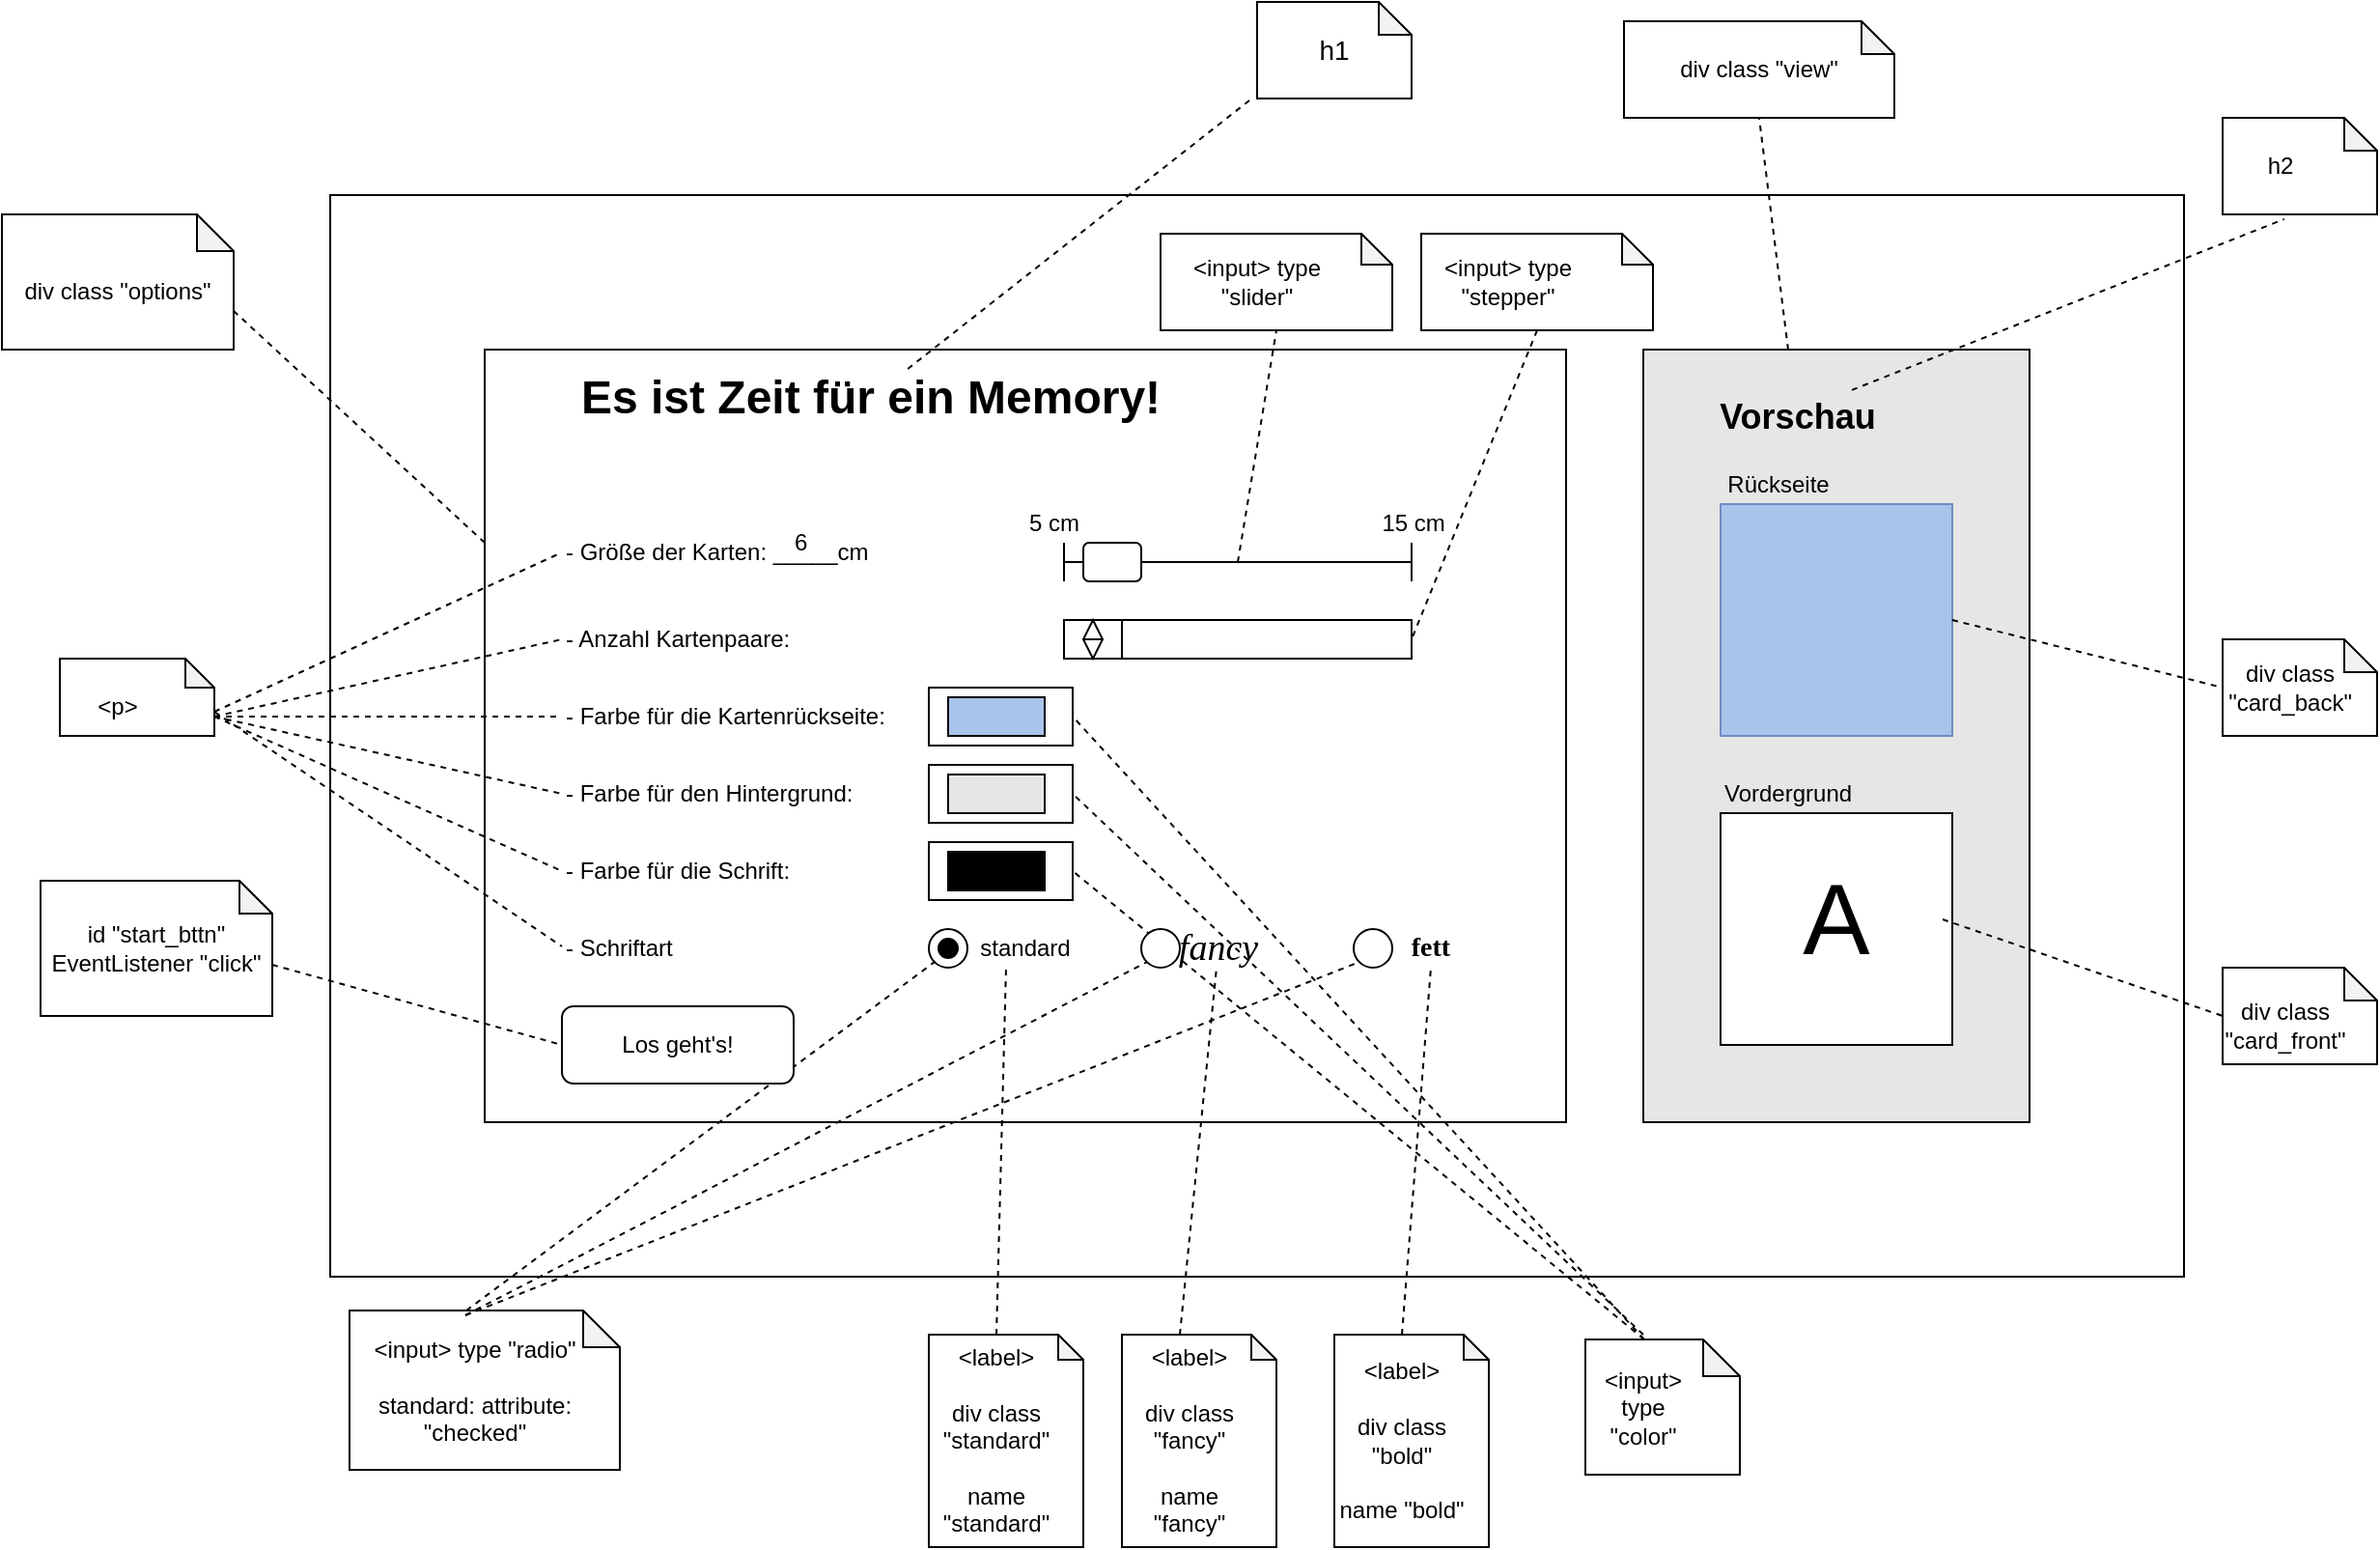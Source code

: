 <mxfile version="14.5.1" type="device"><diagram id="cgXu-8u23irWSiIE--0s" name="Seite-1"><mxGraphModel dx="1024" dy="592" grid="1" gridSize="10" guides="1" tooltips="1" connect="1" arrows="1" fold="1" page="1" pageScale="1" pageWidth="1654" pageHeight="1169" math="0" shadow="0"><root><mxCell id="0"/><mxCell id="1" parent="0"/><mxCell id="zxIdMbEVKsAKlMJbNS49-2" value="" style="rounded=0;whiteSpace=wrap;html=1;fillColor=none;" parent="1" vertex="1"><mxGeometry x="280" y="280" width="560" height="400" as="geometry"/></mxCell><mxCell id="zxIdMbEVKsAKlMJbNS49-1" value="" style="rounded=0;whiteSpace=wrap;html=1;glass=0;fillColor=none;" parent="1" vertex="1"><mxGeometry x="200" y="200" width="960" height="560" as="geometry"/></mxCell><mxCell id="zxIdMbEVKsAKlMJbNS49-3" value="" style="rounded=0;whiteSpace=wrap;html=1;glass=0;fillColor=#E6E6E6;" parent="1" vertex="1"><mxGeometry x="880" y="280" width="200" height="400" as="geometry"/></mxCell><mxCell id="zxIdMbEVKsAKlMJbNS49-4" value="&lt;h1&gt;Es ist Zeit für ein Memory!&lt;/h1&gt;" style="text;html=1;strokeColor=none;fillColor=none;align=center;verticalAlign=middle;whiteSpace=wrap;rounded=0;glass=0;" parent="1" vertex="1"><mxGeometry x="290" y="290" width="380" height="30" as="geometry"/></mxCell><mxCell id="zxIdMbEVKsAKlMJbNS49-5" value="&lt;h2&gt;Vorschau&lt;/h2&gt;" style="text;html=1;strokeColor=none;fillColor=none;align=center;verticalAlign=middle;whiteSpace=wrap;rounded=0;glass=0;" parent="1" vertex="1"><mxGeometry x="860" y="300" width="200" height="30" as="geometry"/></mxCell><mxCell id="zxIdMbEVKsAKlMJbNS49-6" value="- Größe der Karten: _____cm" style="text;html=1;strokeColor=none;fillColor=none;align=left;verticalAlign=middle;whiteSpace=wrap;rounded=0;glass=0;" parent="1" vertex="1"><mxGeometry x="320" y="370" width="200" height="30" as="geometry"/></mxCell><mxCell id="zxIdMbEVKsAKlMJbNS49-7" value="- Anzahl Kartenpaare:" style="text;html=1;strokeColor=none;fillColor=none;align=left;verticalAlign=middle;whiteSpace=wrap;rounded=0;glass=0;" parent="1" vertex="1"><mxGeometry x="320" y="420" width="200" height="20" as="geometry"/></mxCell><mxCell id="zxIdMbEVKsAKlMJbNS49-8" value="- Farbe für die Kartenrückseite:" style="text;html=1;strokeColor=none;fillColor=none;align=left;verticalAlign=middle;whiteSpace=wrap;rounded=0;glass=0;" parent="1" vertex="1"><mxGeometry x="320" y="460" width="200" height="20" as="geometry"/></mxCell><mxCell id="zxIdMbEVKsAKlMJbNS49-9" value="- Farbe für den Hintergrund:" style="text;html=1;strokeColor=none;fillColor=none;align=left;verticalAlign=middle;whiteSpace=wrap;rounded=0;glass=0;" parent="1" vertex="1"><mxGeometry x="320" y="500" width="200" height="20" as="geometry"/></mxCell><mxCell id="zxIdMbEVKsAKlMJbNS49-10" value="- Farbe für die Schrift:" style="text;html=1;strokeColor=none;fillColor=none;align=left;verticalAlign=middle;whiteSpace=wrap;rounded=0;glass=0;" parent="1" vertex="1"><mxGeometry x="320" y="540" width="200" height="20" as="geometry"/></mxCell><mxCell id="zxIdMbEVKsAKlMJbNS49-11" value="- Schriftart" style="text;html=1;strokeColor=none;fillColor=none;align=left;verticalAlign=middle;whiteSpace=wrap;rounded=0;glass=0;" parent="1" vertex="1"><mxGeometry x="320" y="580" width="200" height="20" as="geometry"/></mxCell><mxCell id="zxIdMbEVKsAKlMJbNS49-12" value="standard" style="text;html=1;strokeColor=none;fillColor=none;align=center;verticalAlign=middle;whiteSpace=wrap;rounded=0;glass=0;" parent="1" vertex="1"><mxGeometry x="540" y="580" width="40" height="20" as="geometry"/></mxCell><mxCell id="zxIdMbEVKsAKlMJbNS49-14" value="fett" style="text;html=1;strokeColor=none;fillColor=none;align=center;verticalAlign=middle;whiteSpace=wrap;rounded=0;glass=0;fontFamily=Verdana;fontSize=14;fontStyle=1" parent="1" vertex="1"><mxGeometry x="750" y="580" width="40" height="20" as="geometry"/></mxCell><mxCell id="zxIdMbEVKsAKlMJbNS49-15" value="" style="ellipse;whiteSpace=wrap;html=1;aspect=fixed;glass=0;fontFamily=Verdana;fontSize=14;align=left;" parent="1" vertex="1"><mxGeometry x="510" y="580" width="20" height="20" as="geometry"/></mxCell><mxCell id="zxIdMbEVKsAKlMJbNS49-17" value="" style="ellipse;whiteSpace=wrap;html=1;aspect=fixed;glass=0;fillColor=none;fontFamily=Verdana;fontSize=14;align=left;" parent="1" vertex="1"><mxGeometry x="730" y="580" width="20" height="20" as="geometry"/></mxCell><mxCell id="zxIdMbEVKsAKlMJbNS49-18" value="" style="ellipse;whiteSpace=wrap;html=1;aspect=fixed;glass=0;fontFamily=Verdana;fontSize=14;align=left;fillColor=#000000;" parent="1" vertex="1"><mxGeometry x="515" y="585" width="10" height="10" as="geometry"/></mxCell><mxCell id="zxIdMbEVKsAKlMJbNS49-27" value="" style="shape=crossbar;whiteSpace=wrap;html=1;rounded=1;glass=0;fillColor=none;fontFamily=Helvetica;fontSize=16;align=left;" parent="1" vertex="1"><mxGeometry x="580" y="380" width="180" height="20" as="geometry"/></mxCell><mxCell id="zxIdMbEVKsAKlMJbNS49-28" value="5 cm&amp;nbsp; &amp;nbsp; &amp;nbsp; &amp;nbsp; &amp;nbsp; &amp;nbsp; &amp;nbsp; &amp;nbsp; &amp;nbsp; &amp;nbsp; &amp;nbsp; &amp;nbsp; &amp;nbsp; &amp;nbsp; &amp;nbsp; &amp;nbsp; &amp;nbsp; &amp;nbsp; &amp;nbsp; &amp;nbsp; &amp;nbsp; &amp;nbsp; &amp;nbsp; &amp;nbsp;15 cm" style="text;html=1;strokeColor=none;fillColor=none;align=left;verticalAlign=middle;whiteSpace=wrap;rounded=0;glass=0;fontFamily=Helvetica;fontSize=12;" parent="1" vertex="1"><mxGeometry x="560" y="360" width="220" height="20" as="geometry"/></mxCell><mxCell id="zxIdMbEVKsAKlMJbNS49-29" value="" style="whiteSpace=wrap;html=1;aspect=fixed;glass=0;fontFamily=Helvetica;fontSize=12;align=left;labelBackgroundColor=#ffffff;strokeColor=#6c8ebf;fillColor=#A9C4EB;" parent="1" vertex="1"><mxGeometry x="920" y="360" width="120" height="120" as="geometry"/></mxCell><mxCell id="zxIdMbEVKsAKlMJbNS49-30" value="" style="whiteSpace=wrap;html=1;aspect=fixed;glass=0;fontFamily=Helvetica;fontSize=12;align=left;fillColor=#FFFFFF;" parent="1" vertex="1"><mxGeometry x="920" y="520" width="120" height="120" as="geometry"/></mxCell><mxCell id="zxIdMbEVKsAKlMJbNS49-31" value="Rückseite" style="text;html=1;strokeColor=none;fillColor=none;align=center;verticalAlign=middle;whiteSpace=wrap;rounded=0;glass=0;fontFamily=Helvetica;fontSize=12;" parent="1" vertex="1"><mxGeometry x="920" y="340" width="60" height="20" as="geometry"/></mxCell><mxCell id="zxIdMbEVKsAKlMJbNS49-32" value="Vordergrund" style="text;html=1;strokeColor=none;fillColor=none;align=left;verticalAlign=middle;whiteSpace=wrap;rounded=0;glass=0;fontFamily=Helvetica;fontSize=12;" parent="1" vertex="1"><mxGeometry x="920" y="500" width="80" height="20" as="geometry"/></mxCell><mxCell id="zxIdMbEVKsAKlMJbNS49-33" value="&lt;font style=&quot;font-size: 52px&quot;&gt;A&lt;/font&gt;" style="text;html=1;align=center;verticalAlign=middle;whiteSpace=wrap;rounded=0;glass=0;labelBackgroundColor=none;fontFamily=Helvetica;fontSize=12;fillColor=none;" parent="1" vertex="1"><mxGeometry x="925" y="540" width="110" height="70" as="geometry"/></mxCell><mxCell id="zxIdMbEVKsAKlMJbNS49-34" value="" style="endArrow=none;dashed=1;html=1;fontFamily=Helvetica;fontSize=12;" parent="1" source="zxIdMbEVKsAKlMJbNS49-4" edge="1"><mxGeometry width="50" height="50" relative="1" as="geometry"><mxPoint x="640" y="280" as="sourcePoint"/><mxPoint x="677.273" y="150" as="targetPoint"/></mxGeometry></mxCell><mxCell id="zxIdMbEVKsAKlMJbNS49-36" value="" style="shape=note;whiteSpace=wrap;html=1;backgroundOutline=1;darkOpacity=0.05;glass=0;labelBackgroundColor=none;fillColor=#ffffff;fontFamily=Helvetica;fontSize=12;align=left;size=17;" parent="1" vertex="1"><mxGeometry x="680" y="100" width="80" height="50" as="geometry"/></mxCell><mxCell id="zxIdMbEVKsAKlMJbNS49-37" value="&lt;font style=&quot;font-size: 14px&quot;&gt;h1&lt;/font&gt;" style="text;html=1;strokeColor=none;fillColor=none;align=center;verticalAlign=middle;whiteSpace=wrap;rounded=0;glass=0;labelBackgroundColor=none;fontFamily=Helvetica;fontSize=12;" parent="1" vertex="1"><mxGeometry x="690" y="110" width="60" height="30" as="geometry"/></mxCell><mxCell id="zxIdMbEVKsAKlMJbNS49-38" value="" style="endArrow=none;dashed=1;html=1;fontFamily=Helvetica;fontSize=12;exitX=0;exitY=0.25;exitDx=0;exitDy=0;" parent="1" source="zxIdMbEVKsAKlMJbNS49-2" edge="1"><mxGeometry width="50" height="50" relative="1" as="geometry"><mxPoint x="480" y="350" as="sourcePoint"/><mxPoint x="150" y="260" as="targetPoint"/></mxGeometry></mxCell><mxCell id="zxIdMbEVKsAKlMJbNS49-39" value="" style="shape=note;whiteSpace=wrap;html=1;backgroundOutline=1;darkOpacity=0.05;glass=0;labelBackgroundColor=none;fillColor=#ffffff;fontFamily=Helvetica;fontSize=12;align=left;size=19;" parent="1" vertex="1"><mxGeometry x="30" y="210" width="120" height="70" as="geometry"/></mxCell><mxCell id="zxIdMbEVKsAKlMJbNS49-40" value="div class &quot;options&quot;&lt;br&gt;" style="text;html=1;strokeColor=none;fillColor=none;align=center;verticalAlign=middle;whiteSpace=wrap;rounded=0;glass=0;labelBackgroundColor=none;fontFamily=Helvetica;fontSize=12;" parent="1" vertex="1"><mxGeometry x="40" y="220" width="100" height="60" as="geometry"/></mxCell><mxCell id="zxIdMbEVKsAKlMJbNS49-41" value="" style="shape=note;whiteSpace=wrap;html=1;backgroundOutline=1;darkOpacity=0.05;glass=0;labelBackgroundColor=none;fillColor=#ffffff;fontFamily=Helvetica;fontSize=12;align=left;size=17;" parent="1" vertex="1"><mxGeometry x="1180" y="160" width="80" height="50" as="geometry"/></mxCell><mxCell id="zxIdMbEVKsAKlMJbNS49-42" value="" style="endArrow=none;dashed=1;html=1;fontFamily=Helvetica;fontSize=12;entryX=0.399;entryY=1.049;entryDx=0;entryDy=0;entryPerimeter=0;exitX=0.64;exitY=0.031;exitDx=0;exitDy=0;exitPerimeter=0;" parent="1" source="zxIdMbEVKsAKlMJbNS49-5" target="zxIdMbEVKsAKlMJbNS49-41" edge="1"><mxGeometry width="50" height="50" relative="1" as="geometry"><mxPoint x="720" y="360" as="sourcePoint"/><mxPoint x="770" y="310" as="targetPoint"/></mxGeometry></mxCell><mxCell id="zxIdMbEVKsAKlMJbNS49-43" value="h2" style="text;html=1;strokeColor=none;fillColor=none;align=center;verticalAlign=middle;whiteSpace=wrap;rounded=0;glass=0;labelBackgroundColor=none;fontFamily=Helvetica;fontSize=12;" parent="1" vertex="1"><mxGeometry x="1190" y="175" width="40" height="20" as="geometry"/></mxCell><mxCell id="zxIdMbEVKsAKlMJbNS49-44" value="" style="shape=note;whiteSpace=wrap;html=1;backgroundOutline=1;darkOpacity=0.05;glass=0;labelBackgroundColor=none;fillColor=#ffffff;fontFamily=Helvetica;fontSize=12;align=left;size=17;" parent="1" vertex="1"><mxGeometry x="870" y="110" width="140" height="50" as="geometry"/></mxCell><mxCell id="zxIdMbEVKsAKlMJbNS49-45" value="" style="endArrow=none;dashed=1;html=1;fontFamily=Helvetica;fontSize=12;entryX=0.5;entryY=1;entryDx=0;entryDy=0;entryPerimeter=0;" parent="1" source="zxIdMbEVKsAKlMJbNS49-3" target="zxIdMbEVKsAKlMJbNS49-44" edge="1"><mxGeometry width="50" height="50" relative="1" as="geometry"><mxPoint x="720" y="360" as="sourcePoint"/><mxPoint x="770" y="310" as="targetPoint"/></mxGeometry></mxCell><mxCell id="zxIdMbEVKsAKlMJbNS49-46" value="div class &quot;view&quot;" style="text;html=1;strokeColor=none;fillColor=none;align=center;verticalAlign=middle;whiteSpace=wrap;rounded=0;glass=0;labelBackgroundColor=none;fontFamily=Helvetica;fontSize=12;" parent="1" vertex="1"><mxGeometry x="885" y="110" width="110" height="50" as="geometry"/></mxCell><mxCell id="zxIdMbEVKsAKlMJbNS49-51" value="" style="shape=note;whiteSpace=wrap;html=1;backgroundOutline=1;darkOpacity=0.05;glass=0;labelBackgroundColor=none;fillColor=#ffffff;fontFamily=Helvetica;fontSize=12;align=left;size=17;" parent="1" vertex="1"><mxGeometry x="1180" y="430" width="80" height="50" as="geometry"/></mxCell><mxCell id="zxIdMbEVKsAKlMJbNS49-53" value="" style="shape=note;whiteSpace=wrap;html=1;backgroundOutline=1;darkOpacity=0.05;glass=0;labelBackgroundColor=none;fillColor=#ffffff;fontFamily=Helvetica;fontSize=12;align=left;size=17;" parent="1" vertex="1"><mxGeometry x="1180" y="600" width="80" height="50" as="geometry"/></mxCell><mxCell id="zxIdMbEVKsAKlMJbNS49-54" value="" style="endArrow=none;dashed=1;html=1;fontFamily=Helvetica;fontSize=12;exitX=1;exitY=0.5;exitDx=0;exitDy=0;entryX=0;entryY=0.5;entryDx=0;entryDy=0;entryPerimeter=0;" parent="1" source="zxIdMbEVKsAKlMJbNS49-29" target="zxIdMbEVKsAKlMJbNS49-51" edge="1"><mxGeometry width="50" height="50" relative="1" as="geometry"><mxPoint x="1040" y="520" as="sourcePoint"/><mxPoint x="1090" y="470" as="targetPoint"/></mxGeometry></mxCell><mxCell id="zxIdMbEVKsAKlMJbNS49-55" value="" style="endArrow=none;dashed=1;html=1;fontFamily=Helvetica;fontSize=12;exitX=1;exitY=0.5;exitDx=0;exitDy=0;entryX=0;entryY=0.5;entryDx=0;entryDy=0;entryPerimeter=0;" parent="1" source="zxIdMbEVKsAKlMJbNS49-33" target="zxIdMbEVKsAKlMJbNS49-53" edge="1"><mxGeometry width="50" height="50" relative="1" as="geometry"><mxPoint x="1040" y="520" as="sourcePoint"/><mxPoint x="1090" y="470" as="targetPoint"/></mxGeometry></mxCell><mxCell id="zxIdMbEVKsAKlMJbNS49-56" value="div class &quot;card_back&quot;" style="text;html=1;strokeColor=none;fillColor=none;align=center;verticalAlign=middle;whiteSpace=wrap;rounded=0;glass=0;labelBackgroundColor=none;fontFamily=Helvetica;fontSize=12;" parent="1" vertex="1"><mxGeometry x="1195" y="445" width="40" height="20" as="geometry"/></mxCell><mxCell id="zxIdMbEVKsAKlMJbNS49-57" value="div class &quot;card_front&quot;" style="text;html=1;strokeColor=none;fillColor=none;align=center;verticalAlign=middle;whiteSpace=wrap;rounded=0;glass=0;labelBackgroundColor=none;fontFamily=Helvetica;fontSize=12;" parent="1" vertex="1"><mxGeometry x="1185" y="610" width="55" height="40" as="geometry"/></mxCell><mxCell id="oE3ezs60qTLM1H4dPARW-1" value="" style="shape=note;whiteSpace=wrap;html=1;backgroundOutline=1;darkOpacity=0.05;size=13;" parent="1" vertex="1"><mxGeometry x="510" y="790" width="80" height="110" as="geometry"/></mxCell><mxCell id="oE3ezs60qTLM1H4dPARW-2" value="&amp;lt;label&amp;gt;&lt;br&gt;&lt;br&gt;div class &quot;standard&quot;&lt;br&gt;&lt;br&gt;name &quot;standard&quot;" style="text;html=1;strokeColor=none;fillColor=none;align=center;verticalAlign=middle;whiteSpace=wrap;rounded=0;" parent="1" vertex="1"><mxGeometry x="510" y="790" width="70" height="110" as="geometry"/></mxCell><mxCell id="oE3ezs60qTLM1H4dPARW-4" value="" style="shape=note;whiteSpace=wrap;html=1;backgroundOutline=1;darkOpacity=0.05;size=13;" parent="1" vertex="1"><mxGeometry x="610" y="790" width="80" height="110" as="geometry"/></mxCell><mxCell id="oE3ezs60qTLM1H4dPARW-5" value="" style="shape=note;whiteSpace=wrap;html=1;backgroundOutline=1;darkOpacity=0.05;size=13;" parent="1" vertex="1"><mxGeometry x="720" y="790" width="80" height="110" as="geometry"/></mxCell><mxCell id="oE3ezs60qTLM1H4dPARW-8" value="" style="endArrow=none;dashed=1;html=1;exitX=0.5;exitY=0;exitDx=0;exitDy=0;entryX=0.25;entryY=1;entryDx=0;entryDy=0;" parent="1" source="oE3ezs60qTLM1H4dPARW-2" target="zxIdMbEVKsAKlMJbNS49-12" edge="1"><mxGeometry width="50" height="50" relative="1" as="geometry"><mxPoint x="720" y="670" as="sourcePoint"/><mxPoint x="770" y="620" as="targetPoint"/></mxGeometry></mxCell><mxCell id="oE3ezs60qTLM1H4dPARW-9" value="" style="endArrow=none;dashed=1;html=1;exitX=0.5;exitY=0;exitDx=0;exitDy=0;" parent="1" target="zxIdMbEVKsAKlMJbNS49-13" edge="1"><mxGeometry width="50" height="50" relative="1" as="geometry"><mxPoint x="640" y="790" as="sourcePoint"/><mxPoint x="770" y="620" as="targetPoint"/></mxGeometry></mxCell><mxCell id="oE3ezs60qTLM1H4dPARW-10" value="" style="endArrow=none;dashed=1;html=1;exitX=0.5;exitY=0;exitDx=0;exitDy=0;entryX=0.5;entryY=1;entryDx=0;entryDy=0;" parent="1" target="zxIdMbEVKsAKlMJbNS49-14" edge="1"><mxGeometry width="50" height="50" relative="1" as="geometry"><mxPoint x="755" y="790" as="sourcePoint"/><mxPoint x="770" y="620" as="targetPoint"/></mxGeometry></mxCell><mxCell id="oE3ezs60qTLM1H4dPARW-16" value="id &quot;start_bttn&quot;&lt;br&gt;EventListener &quot;click&quot;" style="shape=note;whiteSpace=wrap;html=1;backgroundOutline=1;darkOpacity=0.05;size=17;" parent="1" vertex="1"><mxGeometry x="50" y="555" width="120" height="70" as="geometry"/></mxCell><mxCell id="oE3ezs60qTLM1H4dPARW-17" value="" style="endArrow=none;dashed=1;html=1;exitX=0;exitY=0;exitDx=120;exitDy=43.5;exitPerimeter=0;entryX=0;entryY=0.5;entryDx=0;entryDy=0;" parent="1" source="oE3ezs60qTLM1H4dPARW-16" target="oE3ezs60qTLM1H4dPARW-13" edge="1"><mxGeometry width="50" height="50" relative="1" as="geometry"><mxPoint x="470" y="700" as="sourcePoint"/><mxPoint x="520" y="650" as="targetPoint"/></mxGeometry></mxCell><mxCell id="oE3ezs60qTLM1H4dPARW-18" value="" style="rounded=1;whiteSpace=wrap;html=1;" parent="1" vertex="1"><mxGeometry x="590" y="380" width="30" height="20" as="geometry"/></mxCell><mxCell id="oE3ezs60qTLM1H4dPARW-19" value="6&amp;nbsp;" style="text;html=1;strokeColor=none;fillColor=none;align=center;verticalAlign=middle;whiteSpace=wrap;rounded=0;" parent="1" vertex="1"><mxGeometry x="420" y="370" width="51" height="20" as="geometry"/></mxCell><mxCell id="oE3ezs60qTLM1H4dPARW-20" value="" style="shape=note;whiteSpace=wrap;html=1;backgroundOutline=1;darkOpacity=0.05;size=16;" parent="1" vertex="1"><mxGeometry x="630" y="220" width="120" height="50" as="geometry"/></mxCell><mxCell id="oE3ezs60qTLM1H4dPARW-21" value="" style="endArrow=none;dashed=1;html=1;entryX=0.5;entryY=1;entryDx=0;entryDy=0;entryPerimeter=0;" parent="1" target="oE3ezs60qTLM1H4dPARW-20" edge="1"><mxGeometry width="50" height="50" relative="1" as="geometry"><mxPoint x="670" y="390" as="sourcePoint"/><mxPoint x="720" y="340" as="targetPoint"/></mxGeometry></mxCell><mxCell id="oE3ezs60qTLM1H4dPARW-22" value="&amp;lt;input&amp;gt; type &quot;slider&quot;" style="text;html=1;strokeColor=none;fillColor=none;align=center;verticalAlign=middle;whiteSpace=wrap;rounded=0;" parent="1" vertex="1"><mxGeometry x="640" y="230" width="80" height="30" as="geometry"/></mxCell><mxCell id="53JNo2KghGoT6LKsxcP_-2" value="&amp;lt;label&amp;gt;&lt;br&gt;&lt;br&gt;div class &quot;fancy&quot;&lt;br&gt;&lt;br&gt;name &quot;fancy&quot;" style="text;html=1;strokeColor=none;fillColor=none;align=center;verticalAlign=middle;whiteSpace=wrap;rounded=0;" parent="1" vertex="1"><mxGeometry x="610" y="790" width="70" height="110" as="geometry"/></mxCell><mxCell id="53JNo2KghGoT6LKsxcP_-3" value="&amp;lt;label&amp;gt;&lt;br&gt;&lt;br&gt;div class &quot;bold&quot;&lt;br&gt;&lt;br&gt;name &quot;bold&quot;" style="text;html=1;strokeColor=none;fillColor=none;align=center;verticalAlign=middle;whiteSpace=wrap;rounded=0;" parent="1" vertex="1"><mxGeometry x="720" y="790" width="70" height="110" as="geometry"/></mxCell><mxCell id="53JNo2KghGoT6LKsxcP_-4" value="" style="rounded=0;whiteSpace=wrap;html=1;" parent="1" vertex="1"><mxGeometry x="510" y="455" width="74.5" height="30" as="geometry"/></mxCell><mxCell id="53JNo2KghGoT6LKsxcP_-5" value="" style="rounded=0;whiteSpace=wrap;html=1;" parent="1" vertex="1"><mxGeometry x="510" y="495" width="74.5" height="30" as="geometry"/></mxCell><mxCell id="53JNo2KghGoT6LKsxcP_-6" value="" style="rounded=0;whiteSpace=wrap;html=1;" parent="1" vertex="1"><mxGeometry x="510" y="535" width="74.5" height="30" as="geometry"/></mxCell><mxCell id="53JNo2KghGoT6LKsxcP_-7" value="" style="rounded=0;whiteSpace=wrap;html=1;fillColor=#A9C4EB;" parent="1" vertex="1"><mxGeometry x="520" y="460" width="50" height="20" as="geometry"/></mxCell><mxCell id="53JNo2KghGoT6LKsxcP_-8" value="" style="rounded=0;whiteSpace=wrap;html=1;fillColor=#E6E6E6;" parent="1" vertex="1"><mxGeometry x="520" y="500" width="50" height="20" as="geometry"/></mxCell><mxCell id="53JNo2KghGoT6LKsxcP_-9" value="" style="rounded=0;whiteSpace=wrap;html=1;fillColor=#000000;" parent="1" vertex="1"><mxGeometry x="520" y="540" width="50" height="20" as="geometry"/></mxCell><mxCell id="53JNo2KghGoT6LKsxcP_-10" value="" style="shape=note;whiteSpace=wrap;html=1;backgroundOutline=1;darkOpacity=0.05;fillColor=#FFFFFF;size=15;" parent="1" vertex="1"><mxGeometry x="60" y="440" width="80" height="40" as="geometry"/></mxCell><mxCell id="53JNo2KghGoT6LKsxcP_-11" value="&amp;lt;p&amp;gt;" style="text;html=1;strokeColor=none;fillColor=none;align=center;verticalAlign=middle;whiteSpace=wrap;rounded=0;" parent="1" vertex="1"><mxGeometry x="70" y="455" width="40" height="20" as="geometry"/></mxCell><mxCell id="53JNo2KghGoT6LKsxcP_-12" value="" style="endArrow=none;dashed=1;html=1;exitX=0;exitY=0;exitDx=80;exitDy=27.5;exitPerimeter=0;entryX=0;entryY=0.5;entryDx=0;entryDy=0;" parent="1" source="53JNo2KghGoT6LKsxcP_-10" target="zxIdMbEVKsAKlMJbNS49-6" edge="1"><mxGeometry width="50" height="50" relative="1" as="geometry"><mxPoint x="480" y="520" as="sourcePoint"/><mxPoint x="530" y="470" as="targetPoint"/></mxGeometry></mxCell><mxCell id="53JNo2KghGoT6LKsxcP_-13" value="" style="endArrow=none;dashed=1;html=1;entryX=0;entryY=0.5;entryDx=0;entryDy=0;" parent="1" target="zxIdMbEVKsAKlMJbNS49-8" edge="1"><mxGeometry width="50" height="50" relative="1" as="geometry"><mxPoint x="140" y="470" as="sourcePoint"/><mxPoint x="330" y="395" as="targetPoint"/></mxGeometry></mxCell><mxCell id="53JNo2KghGoT6LKsxcP_-14" value="" style="endArrow=none;dashed=1;html=1;entryX=0;entryY=0.5;entryDx=0;entryDy=0;" parent="1" target="zxIdMbEVKsAKlMJbNS49-7" edge="1"><mxGeometry width="50" height="50" relative="1" as="geometry"><mxPoint x="140" y="470" as="sourcePoint"/><mxPoint x="340" y="405" as="targetPoint"/></mxGeometry></mxCell><mxCell id="53JNo2KghGoT6LKsxcP_-15" value="" style="endArrow=none;dashed=1;html=1;entryX=0;entryY=0.5;entryDx=0;entryDy=0;" parent="1" target="zxIdMbEVKsAKlMJbNS49-10" edge="1"><mxGeometry width="50" height="50" relative="1" as="geometry"><mxPoint x="140" y="470" as="sourcePoint"/><mxPoint x="350" y="415" as="targetPoint"/></mxGeometry></mxCell><mxCell id="53JNo2KghGoT6LKsxcP_-16" value="" style="endArrow=none;dashed=1;html=1;entryX=0;entryY=0.5;entryDx=0;entryDy=0;" parent="1" target="zxIdMbEVKsAKlMJbNS49-9" edge="1"><mxGeometry width="50" height="50" relative="1" as="geometry"><mxPoint x="140" y="470" as="sourcePoint"/><mxPoint x="360" y="425" as="targetPoint"/></mxGeometry></mxCell><mxCell id="53JNo2KghGoT6LKsxcP_-17" value="" style="endArrow=none;dashed=1;html=1;exitX=0;exitY=0;exitDx=80;exitDy=27.5;exitPerimeter=0;" parent="1" source="53JNo2KghGoT6LKsxcP_-10" edge="1"><mxGeometry width="50" height="50" relative="1" as="geometry"><mxPoint x="140" y="671.25" as="sourcePoint"/><mxPoint x="320" y="589" as="targetPoint"/></mxGeometry></mxCell><mxCell id="53JNo2KghGoT6LKsxcP_-18" value="" style="shape=note;whiteSpace=wrap;html=1;backgroundOutline=1;darkOpacity=0.05;fillColor=#FFFFFF;size=19;" parent="1" vertex="1"><mxGeometry x="850" y="792.5" width="80" height="70" as="geometry"/></mxCell><mxCell id="53JNo2KghGoT6LKsxcP_-19" value="&amp;lt;input&amp;gt; type &quot;color&quot;" style="text;html=1;strokeColor=none;fillColor=none;align=center;verticalAlign=middle;whiteSpace=wrap;rounded=0;" parent="1" vertex="1"><mxGeometry x="860" y="805" width="40" height="45" as="geometry"/></mxCell><mxCell id="53JNo2KghGoT6LKsxcP_-20" value="" style="endArrow=none;dashed=1;html=1;exitX=0;exitY=0;exitDx=30.5;exitDy=0;exitPerimeter=0;entryX=1;entryY=0.5;entryDx=0;entryDy=0;" parent="1" source="53JNo2KghGoT6LKsxcP_-18" target="53JNo2KghGoT6LKsxcP_-6" edge="1"><mxGeometry width="50" height="50" relative="1" as="geometry"><mxPoint x="730" y="670" as="sourcePoint"/><mxPoint x="780" y="620" as="targetPoint"/></mxGeometry></mxCell><mxCell id="53JNo2KghGoT6LKsxcP_-22" value="" style="endArrow=none;dashed=1;html=1;entryX=1;entryY=0.5;entryDx=0;entryDy=0;" parent="1" target="53JNo2KghGoT6LKsxcP_-5" edge="1"><mxGeometry width="50" height="50" relative="1" as="geometry"><mxPoint x="880" y="790" as="sourcePoint"/><mxPoint x="612" y="535" as="targetPoint"/></mxGeometry></mxCell><mxCell id="53JNo2KghGoT6LKsxcP_-23" value="" style="endArrow=none;dashed=1;html=1;exitX=0;exitY=0;exitDx=30.5;exitDy=0;exitPerimeter=0;entryX=1;entryY=0.5;entryDx=0;entryDy=0;" parent="1" source="53JNo2KghGoT6LKsxcP_-18" target="53JNo2KghGoT6LKsxcP_-4" edge="1"><mxGeometry width="50" height="50" relative="1" as="geometry"><mxPoint x="900" y="715" as="sourcePoint"/><mxPoint x="604" y="475" as="targetPoint"/></mxGeometry></mxCell><mxCell id="zxIdMbEVKsAKlMJbNS49-13" value="fancy" style="text;html=1;strokeColor=none;fillColor=none;align=center;verticalAlign=middle;whiteSpace=wrap;rounded=0;glass=0;fontFamily=Garamond;fontStyle=2;fontSize=19;" parent="1" vertex="1"><mxGeometry x="640" y="580" width="40" height="20" as="geometry"/></mxCell><mxCell id="zxIdMbEVKsAKlMJbNS49-16" value="" style="ellipse;whiteSpace=wrap;html=1;aspect=fixed;glass=0;fontFamily=Verdana;fontSize=14;align=left;" parent="1" vertex="1"><mxGeometry x="620" y="580" width="20" height="20" as="geometry"/></mxCell><mxCell id="53JNo2KghGoT6LKsxcP_-24" value="" style="shape=note;whiteSpace=wrap;html=1;backgroundOutline=1;darkOpacity=0.05;fillColor=#ffffff;gradientColor=none;size=19;" parent="1" vertex="1"><mxGeometry x="210" y="777.5" width="140" height="82.5" as="geometry"/></mxCell><mxCell id="53JNo2KghGoT6LKsxcP_-25" value="&amp;lt;input&amp;gt; type &quot;radio&quot;&lt;br&gt;&lt;br&gt;standard: attribute: &quot;checked&quot;" style="text;html=1;strokeColor=none;fillColor=none;align=center;verticalAlign=middle;whiteSpace=wrap;rounded=0;" parent="1" vertex="1"><mxGeometry x="220" y="798.75" width="110" height="40" as="geometry"/></mxCell><mxCell id="53JNo2KghGoT6LKsxcP_-26" value="" style="endArrow=none;dashed=1;html=1;exitX=0;exitY=0;exitDx=60.5;exitDy=0;entryX=0;entryY=1;entryDx=0;entryDy=0;exitPerimeter=0;" parent="1" source="53JNo2KghGoT6LKsxcP_-24" target="zxIdMbEVKsAKlMJbNS49-15" edge="1"><mxGeometry width="50" height="50" relative="1" as="geometry"><mxPoint x="390" y="730" as="sourcePoint"/><mxPoint x="440" y="680" as="targetPoint"/></mxGeometry></mxCell><mxCell id="53JNo2KghGoT6LKsxcP_-27" value="" style="endArrow=none;dashed=1;html=1;entryX=0;entryY=1;entryDx=0;entryDy=0;" parent="1" target="zxIdMbEVKsAKlMJbNS49-17" edge="1"><mxGeometry width="50" height="50" relative="1" as="geometry"><mxPoint x="270" y="780" as="sourcePoint"/><mxPoint x="470" y="690" as="targetPoint"/></mxGeometry></mxCell><mxCell id="53JNo2KghGoT6LKsxcP_-28" value="" style="endArrow=none;dashed=1;html=1;entryX=0;entryY=1;entryDx=0;entryDy=0;" parent="1" target="zxIdMbEVKsAKlMJbNS49-16" edge="1"><mxGeometry width="50" height="50" relative="1" as="geometry"><mxPoint x="270" y="780" as="sourcePoint"/><mxPoint x="450" y="690" as="targetPoint"/></mxGeometry></mxCell><mxCell id="oE3ezs60qTLM1H4dPARW-13" value="" style="rounded=1;whiteSpace=wrap;html=1;" parent="1" vertex="1"><mxGeometry x="320" y="620" width="120" height="40" as="geometry"/></mxCell><mxCell id="oE3ezs60qTLM1H4dPARW-14" value="Los geht's!" style="text;html=1;strokeColor=none;fillColor=none;align=center;verticalAlign=middle;whiteSpace=wrap;rounded=0;" parent="1" vertex="1"><mxGeometry x="330" y="630" width="100" height="20" as="geometry"/></mxCell><mxCell id="53JNo2KghGoT6LKsxcP_-30" value="" style="rounded=0;whiteSpace=wrap;html=1;fillColor=#ffffff;gradientColor=none;" parent="1" vertex="1"><mxGeometry x="580" y="420" width="180" height="20" as="geometry"/></mxCell><mxCell id="53JNo2KghGoT6LKsxcP_-31" value="" style="rounded=0;whiteSpace=wrap;html=1;fillColor=#ffffff;gradientColor=none;" parent="1" vertex="1"><mxGeometry x="580" y="420" width="30" height="20" as="geometry"/></mxCell><mxCell id="53JNo2KghGoT6LKsxcP_-33" value="" style="rhombus;whiteSpace=wrap;html=1;fillColor=#ffffff;gradientColor=none;" parent="1" vertex="1"><mxGeometry x="590" y="420" width="10" height="20" as="geometry"/></mxCell><mxCell id="53JNo2KghGoT6LKsxcP_-34" value="" style="endArrow=none;html=1;entryX=0;entryY=0.5;entryDx=0;entryDy=0;exitX=1;exitY=0.5;exitDx=0;exitDy=0;" parent="1" source="53JNo2KghGoT6LKsxcP_-33" target="53JNo2KghGoT6LKsxcP_-33" edge="1"><mxGeometry width="50" height="50" relative="1" as="geometry"><mxPoint x="410" y="510" as="sourcePoint"/><mxPoint x="460" y="460" as="targetPoint"/></mxGeometry></mxCell><mxCell id="53JNo2KghGoT6LKsxcP_-36" value="" style="shape=note;whiteSpace=wrap;html=1;backgroundOutline=1;darkOpacity=0.05;size=16;" parent="1" vertex="1"><mxGeometry x="765" y="220" width="120" height="50" as="geometry"/></mxCell><mxCell id="53JNo2KghGoT6LKsxcP_-37" value="&amp;lt;input&amp;gt; type &quot;stepper&quot;" style="text;html=1;strokeColor=none;fillColor=none;align=center;verticalAlign=middle;whiteSpace=wrap;rounded=0;" parent="1" vertex="1"><mxGeometry x="760" y="225" width="100" height="40" as="geometry"/></mxCell><mxCell id="53JNo2KghGoT6LKsxcP_-38" value="" style="endArrow=none;dashed=1;html=1;exitX=0.5;exitY=1;exitDx=0;exitDy=0;exitPerimeter=0;entryX=1;entryY=0.5;entryDx=0;entryDy=0;" parent="1" source="53JNo2KghGoT6LKsxcP_-36" target="53JNo2KghGoT6LKsxcP_-30" edge="1"><mxGeometry width="50" height="50" relative="1" as="geometry"><mxPoint x="650" y="460" as="sourcePoint"/><mxPoint x="700" y="410" as="targetPoint"/></mxGeometry></mxCell></root></mxGraphModel></diagram></mxfile>
